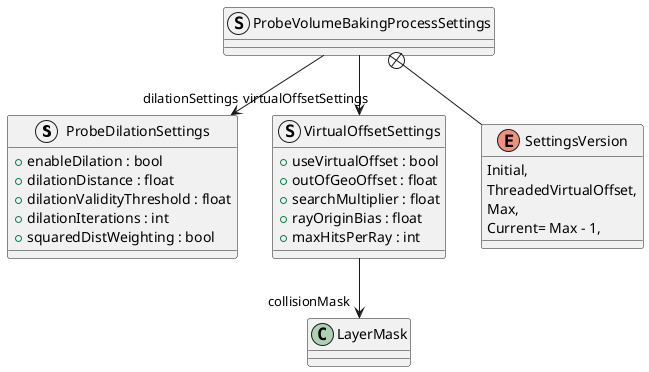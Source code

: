 @startuml
struct ProbeDilationSettings {
    + enableDilation : bool
    + dilationDistance : float
    + dilationValidityThreshold : float
    + dilationIterations : int
    + squaredDistWeighting : bool
}
struct VirtualOffsetSettings {
    + useVirtualOffset : bool
    + outOfGeoOffset : float
    + searchMultiplier : float
    + rayOriginBias : float
    + maxHitsPerRay : int
}
struct ProbeVolumeBakingProcessSettings {
}
enum SettingsVersion {
    Initial,
    ThreadedVirtualOffset,
    Max,
    Current= Max - 1,
}
VirtualOffsetSettings --> "collisionMask" LayerMask
ProbeVolumeBakingProcessSettings --> "dilationSettings" ProbeDilationSettings
ProbeVolumeBakingProcessSettings --> "virtualOffsetSettings" VirtualOffsetSettings
ProbeVolumeBakingProcessSettings +-- SettingsVersion
@enduml
